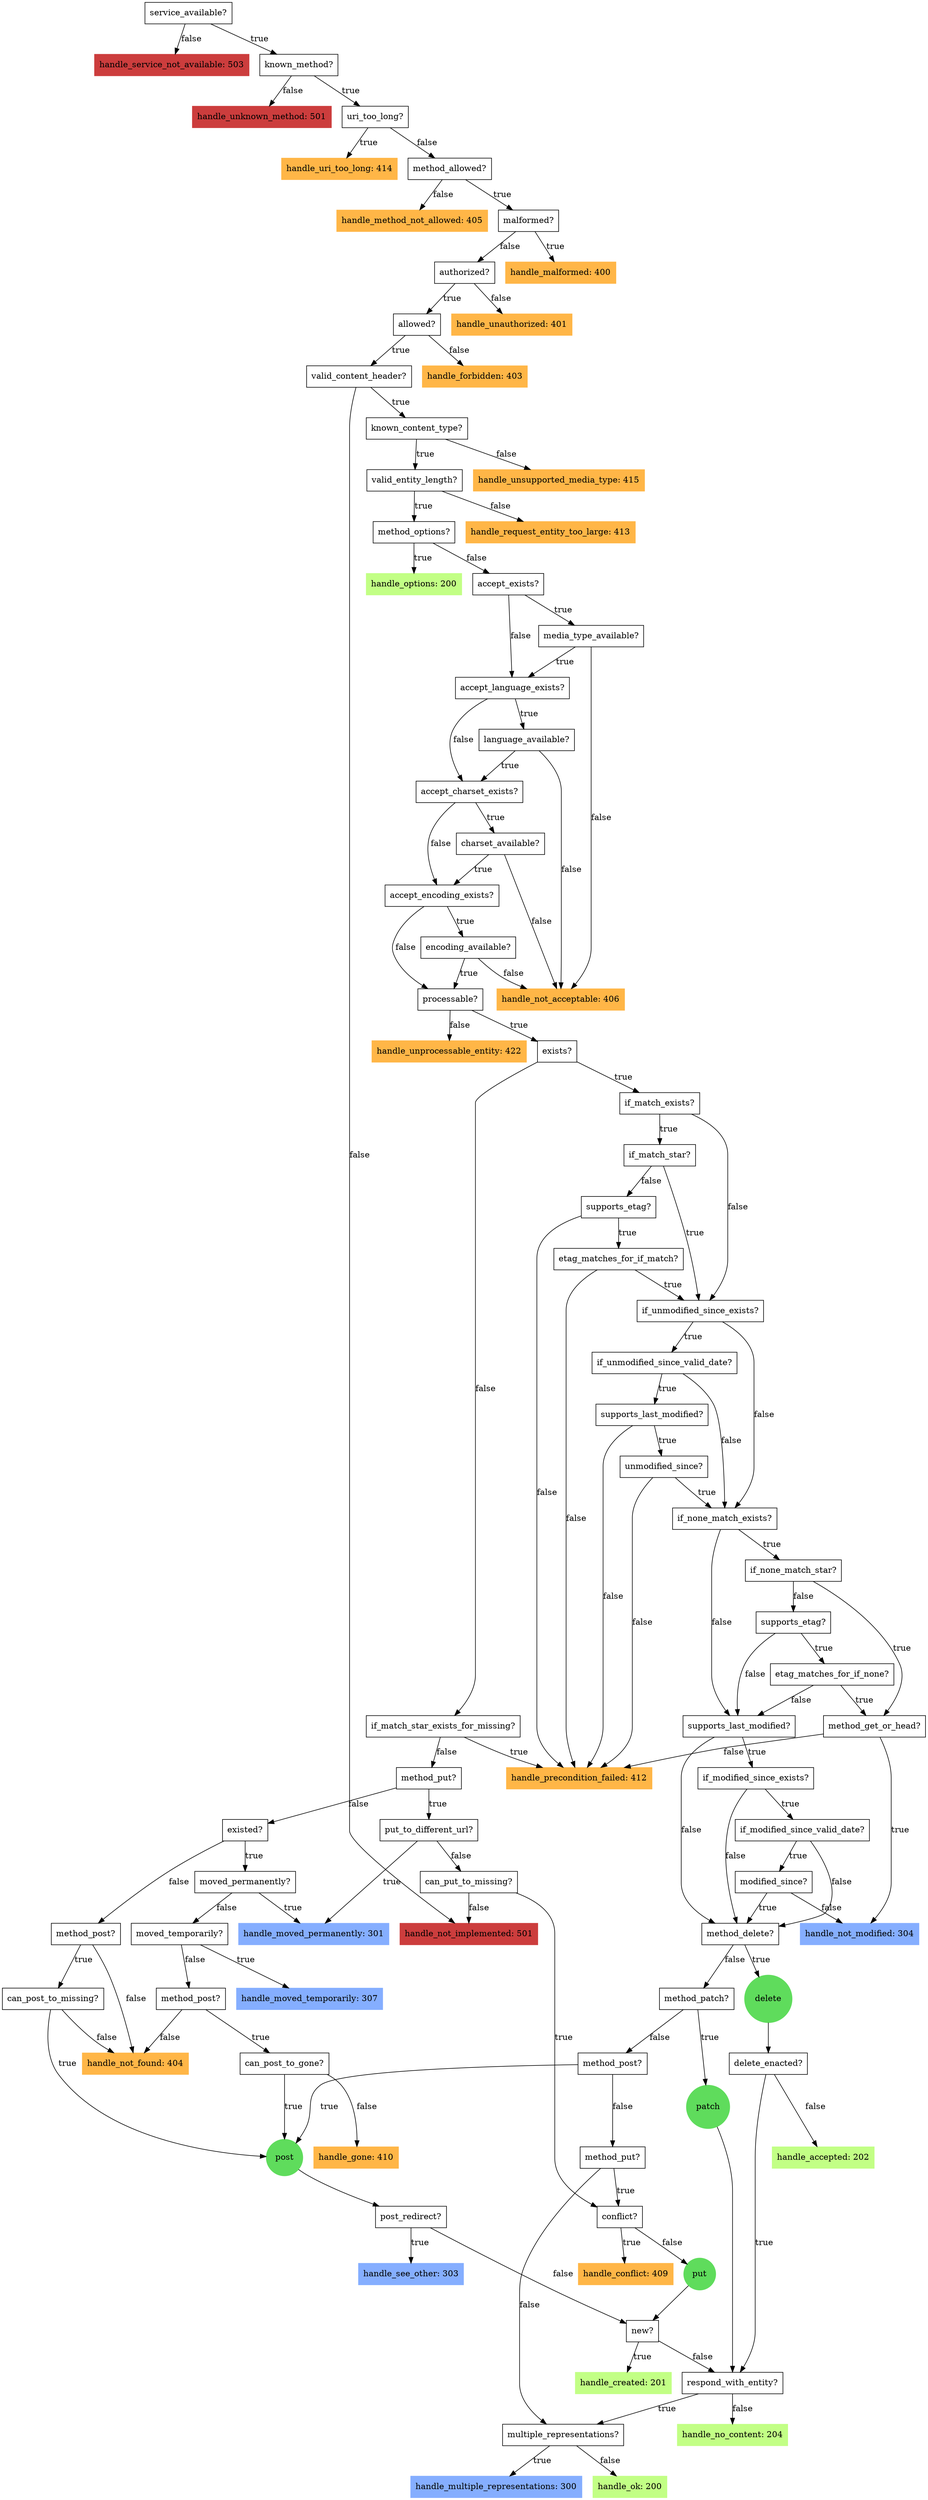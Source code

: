 digraph decisions {
  node[shape=box fontSize=12]
  edge[fontSize=12]
  "accept_charset_exists?"->"charset_available?"[label="true"];
  "accept_charset_exists?"->"accept_encoding_exists?"[label="false"];
  "accept_charset_exists?"[label="accept_charset_exists?"];
  "accept_encoding_exists?"->"encoding_available?"[label="true"];
  "accept_encoding_exists?"->"processable?"[label="false"];
  "accept_encoding_exists?"[label="accept_encoding_exists?"];
  "accept_exists?"->"media_type_available?"[label="true"];
  "accept_exists?"->"accept_language_exists?"[label="false"];
  "accept_exists?"[label="accept_exists?"];
  "accept_language_exists?"->"language_available?"[label="true"];
  "accept_language_exists?"->"accept_charset_exists?"[label="false"];
  "accept_language_exists?"[label="accept_language_exists?"];
  "allowed?"->"valid_content_header?"[label="true"];
  "allowed?"->"handle_forbidden"[label="false"];
  "allowed?"[label="allowed?"];
  "authorized?"->"allowed?"[label="true"];
  "authorized?"->"handle_unauthorized"[label="false"];
  "authorized?"[label="authorized?"];
  "can_post_to_gone?"->"post"[label="true"];
  "can_post_to_gone?"->"handle_gone"[label="false"];
  "can_post_to_gone?"[label="can_post_to_gone?"];
  "can_post_to_missing?"->"post"[label="true"];
  "can_post_to_missing?"->"handle_not_found"[label="false"];
  "can_post_to_missing?"[label="can_post_to_missing?"];
  "can_put_to_missing?"->"conflict?"[label="true"];
  "can_put_to_missing?"->"handle_not_implemented"[label="false"];
  "can_put_to_missing?"[label="can_put_to_missing?"];
  "charset_available?"->"accept_encoding_exists?"[label="true"];
  "charset_available?"->"handle_not_acceptable"[label="false"];
  "charset_available?"[label="charset_available?"];
  "conflict?"->"handle_conflict"[label="true"];
  "conflict?"->"put"[label="false"];
  "conflict?"[label="conflict?"];
  "delete"->"delete_enacted?";
  "delete"[
    shape=circle,
    style=filled,
    color="0.33 0.58 0.86"
  ]
  "delete_enacted?"->"respond_with_entity?"[label="true"];
  "delete_enacted?"->"handle_accepted"[label="false"];
  "delete_enacted?"[label="delete_enacted?"];
  "encoding_available?"->"processable?"[label="true"];
  "encoding_available?"->"handle_not_acceptable"[label="false"];
  "encoding_available?"[label="encoding_available?"];
  "etag_for_if_match?"->"etag_matches_for_if_match?"[label="true"];
  "etag_for_if_match?"->"handle_precondition_failed"[label="false"];
  "etag_for_if_match?"[label="supports_etag?"];
  "etag_for_if_none?"->"etag_matches_for_if_none?"[label="true"];
  "etag_for_if_none?"->"last_modified_for_modified_since_exists?"[label="false"];
  "etag_for_if_none?"[label="supports_etag?"];
  "etag_matches_for_if_match?"->"if_unmodified_since_exists?"[label="true"];
  "etag_matches_for_if_match?"->"handle_precondition_failed"[label="false"];
  "etag_matches_for_if_match?"[label="etag_matches_for_if_match?"];
  "etag_matches_for_if_none?"->"method_get_or_head?"[label="true"];
  "etag_matches_for_if_none?"->"last_modified_for_modified_since_exists?"[label="false"];
  "etag_matches_for_if_none?"[label="etag_matches_for_if_none?"];
  "existed?"->"moved_permanently?"[label="true"];
  "existed?"->"post_to_missing?"[label="false"];
  "existed?"[label="existed?"];
  "exists?"->"if_match_exists?"[label="true"];
  "exists?"->"if_match_star_exists_for_missing?"[label="false"];
  "exists?"[label="exists?"];
  "handle_accepted" [
    label="handle_accepted: 202",
    style=filled,
    color="0.25 0.48 1.0"
  ];
  "handle_conflict" [
    label="handle_conflict: 409",
    style=filled,
    color="0.1 0.72 1.0"
  ];
  "handle_created" [
    label="handle_created: 201",
    style=filled,
    color="0.25 0.48 1.0"
  ];
  "handle_forbidden" [
    label="handle_forbidden: 403",
    style=filled,
    color="0.1 0.72 1.0"
  ];
  "handle_gone" [
    label="handle_gone: 410",
    style=filled,
    color="0.1 0.72 1.0"
  ];
  "handle_malformed" [
    label="handle_malformed: 400",
    style=filled,
    color="0.1 0.72 1.0"
  ];
  "handle_method_not_allowed" [
    label="handle_method_not_allowed: 405",
    style=filled,
    color="0.1 0.72 1.0"
  ];
  "handle_moved_permanently" [
    label="handle_moved_permanently: 301",
    style=filled,
    color="0.61 0.48 1.0"
  ];
  "handle_moved_temporarily" [
    label="handle_moved_temporarily: 307",
    style=filled,
    color="0.61 0.48 1.0"
  ];
  "handle_multiple_representations" [
    label="handle_multiple_representations: 300",
    style=filled,
    color="0.61 0.48 1.0"
  ];
  "handle_no_content" [
    label="handle_no_content: 204",
    style=filled,
    color="0.25 0.48 1.0"
  ];
  "handle_not_acceptable" [
    label="handle_not_acceptable: 406",
    style=filled,
    color="0.1 0.72 1.0"
  ];
  "handle_not_found" [
    label="handle_not_found: 404",
    style=filled,
    color="0.1 0.72 1.0"
  ];
  "handle_not_implemented" [
    label="handle_not_implemented: 501",
    style=filled,
    color="1.0 0.7 0.8"
  ];
  "handle_not_modified" [
    label="handle_not_modified: 304",
    style=filled,
    color="0.61 0.48 1.0"
  ];
  "handle_ok" [
    label="handle_ok: 200",
    style=filled,
    color="0.25 0.48 1.0"
  ];
  "handle_options" [
    label="handle_options: 200",
    style=filled,
    color="0.25 0.48 1.0"
  ];
  "handle_precondition_failed" [
    label="handle_precondition_failed: 412",
    style=filled,
    color="0.1 0.72 1.0"
  ];
  "handle_request_entity_too_large" [
    label="handle_request_entity_too_large: 413",
    style=filled,
    color="0.1 0.72 1.0"
  ];
  "handle_see_other" [
    label="handle_see_other: 303",
    style=filled,
    color="0.61 0.48 1.0"
  ];
  "handle_service_not_available" [
    label="handle_service_not_available: 503",
    style=filled,
    color="1.0 0.7 0.8"
  ];
  "handle_unauthorized" [
    label="handle_unauthorized: 401",
    style=filled,
    color="0.1 0.72 1.0"
  ];
  "handle_unknown_method" [
    label="handle_unknown_method: 501",
    style=filled,
    color="1.0 0.7 0.8"
  ];
  "handle_unprocessable_entity" [
    label="handle_unprocessable_entity: 422",
    style=filled,
    color="0.1 0.72 1.0"
  ];
  "handle_unsupported_media_type" [
    label="handle_unsupported_media_type: 415",
    style=filled,
    color="0.1 0.72 1.0"
  ];
  "handle_uri_too_long" [
    label="handle_uri_too_long: 414",
    style=filled,
    color="0.1 0.72 1.0"
  ];
  "if_match_exists?"->"if_match_star?"[label="true"];
  "if_match_exists?"->"if_unmodified_since_exists?"[label="false"];
  "if_match_exists?"[label="if_match_exists?"];
  "if_match_star?"->"if_unmodified_since_exists?"[label="true"];
  "if_match_star?"->"etag_for_if_match?"[label="false"];
  "if_match_star?"[label="if_match_star?"];
  "if_match_star_exists_for_missing?"->"handle_precondition_failed"[label="true"];
  "if_match_star_exists_for_missing?"->"method_put?"[label="false"];
  "if_match_star_exists_for_missing?"[label="if_match_star_exists_for_missing?"];
  "if_modified_since_exists?"->"if_modified_since_valid_date?"[label="true"];
  "if_modified_since_exists?"->"method_delete?"[label="false"];
  "if_modified_since_exists?"[label="if_modified_since_exists?"];
  "if_modified_since_valid_date?"->"modified_since?"[label="true"];
  "if_modified_since_valid_date?"->"method_delete?"[label="false"];
  "if_modified_since_valid_date?"[label="if_modified_since_valid_date?"];
  "method_get_or_head?"->"handle_not_modified"[label="true"];
  "method_get_or_head?"->"handle_precondition_failed"[label="false"];
  "method_get_or_head?"[label="method_get_or_head?"];
  "if_none_match_exists?"->"if_none_match_star?"[label="true"];
  "if_none_match_exists?"->"last_modified_for_modified_since_exists?"[label="false"];
  "if_none_match_exists?"[label="if_none_match_exists?"];
  "if_none_match_star?"->"method_get_or_head?"[label="true"];
  "if_none_match_star?"->"etag_for_if_none?"[label="false"];
  "if_none_match_star?"[label="if_none_match_star?"];
  "if_unmodified_since_exists?"->"if_unmodified_since_valid_date?"[label="true"];
  "if_unmodified_since_exists?"->"if_none_match_exists?"[label="false"];
  "if_unmodified_since_exists?"[label="if_unmodified_since_exists?"];
  "if_unmodified_since_valid_date?"->"last_modified_for_since_exists?"[label="true"];
  "if_unmodified_since_valid_date?"->"if_none_match_exists?"[label="false"];
  "if_unmodified_since_valid_date?"[label="if_unmodified_since_valid_date?"];
  "known_content_type?"->"valid_entity_length?"[label="true"];
  "known_content_type?"->"handle_unsupported_media_type"[label="false"];
  "known_content_type?"[label="known_content_type?"];
  "known_method?"->"uri_too_long?"[label="true"];
  "known_method?"->"handle_unknown_method"[label="false"];
  "known_method?"[label="known_method?"];
  "language_available?"->"accept_charset_exists?"[label="true"];
  "language_available?"->"handle_not_acceptable"[label="false"];
  "language_available?"[label="language_available?"];
  "last_modified_for_modified_since_exists?"->"if_modified_since_exists?"[label="true"];
  "last_modified_for_modified_since_exists?"->"method_delete?"[label="false"];
  "last_modified_for_modified_since_exists?"[label="supports_last_modified?"];
  "last_modified_for_since_exists?"->"unmodified_since?"[label="true"];
  "last_modified_for_since_exists?"->"handle_precondition_failed"[label="false"];
  "last_modified_for_since_exists?"[label="supports_last_modified?"];
  "malformed?"->"handle_malformed"[label="true"];
  "malformed?"->"authorized?"[label="false"];
  "malformed?"[label="malformed?"];
  "media_type_available?"->"accept_language_exists?"[label="true"];
  "media_type_available?"->"handle_not_acceptable"[label="false"];
  "media_type_available?"[label="media_type_available?"];
  "method_allowed?"->"malformed?"[label="true"];
  "method_allowed?"->"handle_method_not_allowed"[label="false"];
  "method_allowed?"[label="method_allowed?"];
  "method_delete?"->"delete"[label="true"];
  "method_delete?"->"method_patch?"[label="false"];
  "method_delete?"[label="method_delete?"];
  "method_options?"->"handle_options"[label="true"];
  "method_options?"->"accept_exists?"[label="false"];
  "method_options?"[label="method_options?"];
  "method_patch?"->"patch"[label="true"];
  "method_patch?"->"post_to_existing?"[label="false"];
  "method_patch?"[label="method_patch?"];
  "method_put?"->"put_to_different_url?"[label="true"];
  "method_put?"->"existed?"[label="false"];
  "method_put?"[label="method_put?"];
  "modified_since?"->"method_delete?"[label="true"];
  "modified_since?"->"handle_not_modified"[label="false"];
  "modified_since?"[label="modified_since?"];
  "moved_permanently?"->"handle_moved_permanently"[label="true"];
  "moved_permanently?"->"moved_temporarily?"[label="false"];
  "moved_permanently?"[label="moved_permanently?"];
  "moved_temporarily?"->"handle_moved_temporarily"[label="true"];
  "moved_temporarily?"->"post_to_gone?"[label="false"];
  "moved_temporarily?"[label="moved_temporarily?"];
  "multiple_representations?"->"handle_multiple_representations"[label="true"];
  "multiple_representations?"->"handle_ok"[label="false"];
  "multiple_representations?"[label="multiple_representations?"];
  "new?"->"handle_created"[label="true"];
  "new?"->"respond_with_entity?"[label="false"];
  "new?"[label="new?"];
  "patch"->"respond_with_entity?";
  "patch"[
    shape=circle,
    style=filled,
    color="0.33 0.58 0.86"
  ]
  "post"->"post_redirect?";
  "post"[
    shape=circle,
    style=filled,
    color="0.33 0.58 0.86"
  ]
  "post_redirect?"->"handle_see_other"[label="true"];
  "post_redirect?"->"new?"[label="false"];
  "post_redirect?"[label="post_redirect?"];
  "post_to_existing?"->"post"[label="true"];
  "post_to_existing?"->"put_to_existing?"[label="false"];
  "post_to_existing?"[label="method_post?"];
  "post_to_gone?"->"can_post_to_gone?"[label="true"];
  "post_to_gone?"->"handle_not_found"[label="false"];
  "post_to_gone?"[label="method_post?"];
  "post_to_missing?"->"can_post_to_missing?"[label="true"];
  "post_to_missing?"->"handle_not_found"[label="false"];
  "post_to_missing?"[label="method_post?"];
  "processable?"->"exists?"[label="true"];
  "processable?"->"handle_unprocessable_entity"[label="false"];
  "processable?"[label="processable?"];
  "put"->"new?";
  "put"[
    shape=circle,
    style=filled,
    color="0.33 0.58 0.86"
  ]
  "put_to_different_url?"->"handle_moved_permanently"[label="true"];
  "put_to_different_url?"->"can_put_to_missing?"[label="false"];
  "put_to_different_url?"[label="put_to_different_url?"];
  "put_to_existing?"->"conflict?"[label="true"];
  "put_to_existing?"->"multiple_representations?"[label="false"];
  "put_to_existing?"[label="method_put?"];
  "respond_with_entity?"->"multiple_representations?"[label="true"];
  "respond_with_entity?"->"handle_no_content"[label="false"];
  "respond_with_entity?"[label="respond_with_entity?"];
  "service_available?"->"known_method?"[label="true"];
  "service_available?"->"handle_service_not_available"[label="false"];
  "service_available?"[label="service_available?"];
  "unmodified_since?"->"if_none_match_exists?"[label="true"];
  "unmodified_since?"->"handle_precondition_failed"[label="false"];
  "unmodified_since?"[label="unmodified_since?"];
  "uri_too_long?"->"handle_uri_too_long"[label="true"];
  "uri_too_long?"->"method_allowed?"[label="false"];
  "uri_too_long?"[label="uri_too_long?"];
  "valid_content_header?"->"known_content_type?"[label="true"];
  "valid_content_header?"->"handle_not_implemented"[label="false"];
  "valid_content_header?"[label="valid_content_header?"];
  "valid_entity_length?"->"method_options?"[label="true"];
  "valid_entity_length?"->"handle_request_entity_too_large"[label="false"];
  "valid_entity_length?"[label="valid_entity_length?"];

}
